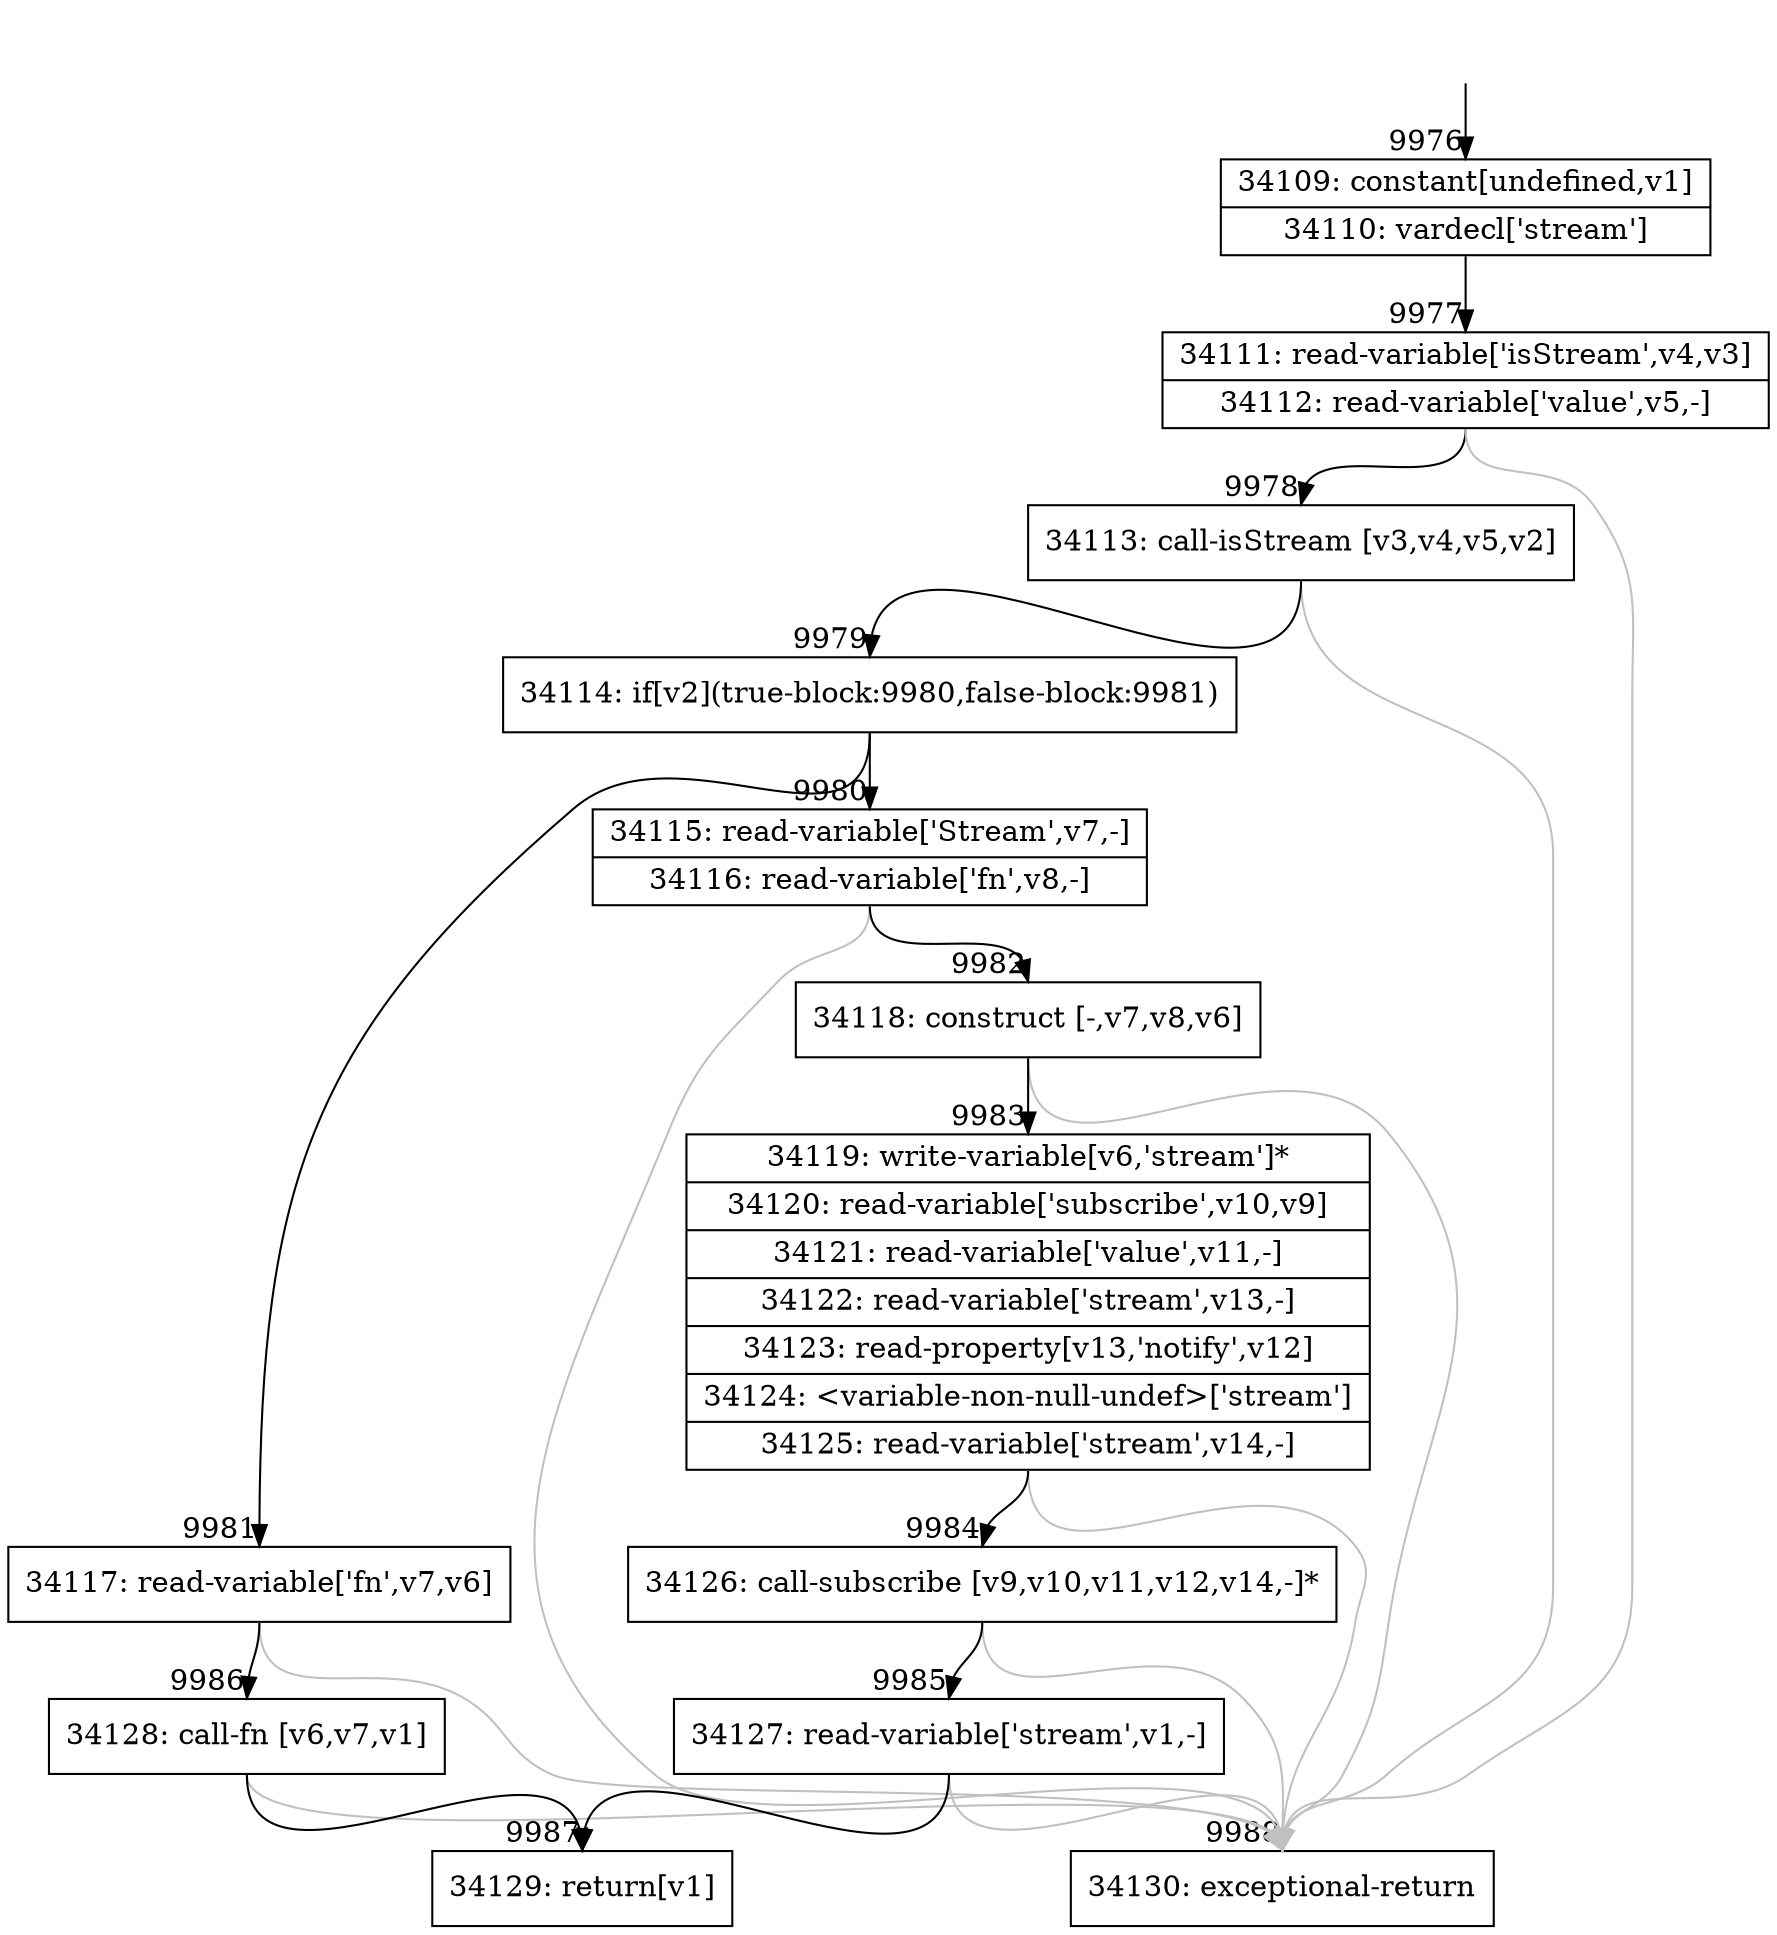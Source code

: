 digraph {
rankdir="TD"
BB_entry855[shape=none,label=""];
BB_entry855 -> BB9976 [tailport=s, headport=n, headlabel="    9976"]
BB9976 [shape=record label="{34109: constant[undefined,v1]|34110: vardecl['stream']}" ] 
BB9976 -> BB9977 [tailport=s, headport=n, headlabel="      9977"]
BB9977 [shape=record label="{34111: read-variable['isStream',v4,v3]|34112: read-variable['value',v5,-]}" ] 
BB9977 -> BB9978 [tailport=s, headport=n, headlabel="      9978"]
BB9977 -> BB9988 [tailport=s, headport=n, color=gray, headlabel="      9988"]
BB9978 [shape=record label="{34113: call-isStream [v3,v4,v5,v2]}" ] 
BB9978 -> BB9979 [tailport=s, headport=n, headlabel="      9979"]
BB9978 -> BB9988 [tailport=s, headport=n, color=gray]
BB9979 [shape=record label="{34114: if[v2](true-block:9980,false-block:9981)}" ] 
BB9979 -> BB9980 [tailport=s, headport=n, headlabel="      9980"]
BB9979 -> BB9981 [tailport=s, headport=n, headlabel="      9981"]
BB9980 [shape=record label="{34115: read-variable['Stream',v7,-]|34116: read-variable['fn',v8,-]}" ] 
BB9980 -> BB9982 [tailport=s, headport=n, headlabel="      9982"]
BB9980 -> BB9988 [tailport=s, headport=n, color=gray]
BB9981 [shape=record label="{34117: read-variable['fn',v7,v6]}" ] 
BB9981 -> BB9986 [tailport=s, headport=n, headlabel="      9986"]
BB9981 -> BB9988 [tailport=s, headport=n, color=gray]
BB9982 [shape=record label="{34118: construct [-,v7,v8,v6]}" ] 
BB9982 -> BB9983 [tailport=s, headport=n, headlabel="      9983"]
BB9982 -> BB9988 [tailport=s, headport=n, color=gray]
BB9983 [shape=record label="{34119: write-variable[v6,'stream']*|34120: read-variable['subscribe',v10,v9]|34121: read-variable['value',v11,-]|34122: read-variable['stream',v13,-]|34123: read-property[v13,'notify',v12]|34124: \<variable-non-null-undef\>['stream']|34125: read-variable['stream',v14,-]}" ] 
BB9983 -> BB9984 [tailport=s, headport=n, headlabel="      9984"]
BB9983 -> BB9988 [tailport=s, headport=n, color=gray]
BB9984 [shape=record label="{34126: call-subscribe [v9,v10,v11,v12,v14,-]*}" ] 
BB9984 -> BB9985 [tailport=s, headport=n, headlabel="      9985"]
BB9984 -> BB9988 [tailport=s, headport=n, color=gray]
BB9985 [shape=record label="{34127: read-variable['stream',v1,-]}" ] 
BB9985 -> BB9987 [tailport=s, headport=n, headlabel="      9987"]
BB9985 -> BB9988 [tailport=s, headport=n, color=gray]
BB9986 [shape=record label="{34128: call-fn [v6,v7,v1]}" ] 
BB9986 -> BB9987 [tailport=s, headport=n]
BB9986 -> BB9988 [tailport=s, headport=n, color=gray]
BB9987 [shape=record label="{34129: return[v1]}" ] 
BB9988 [shape=record label="{34130: exceptional-return}" ] 
//#$~ 17863
}
